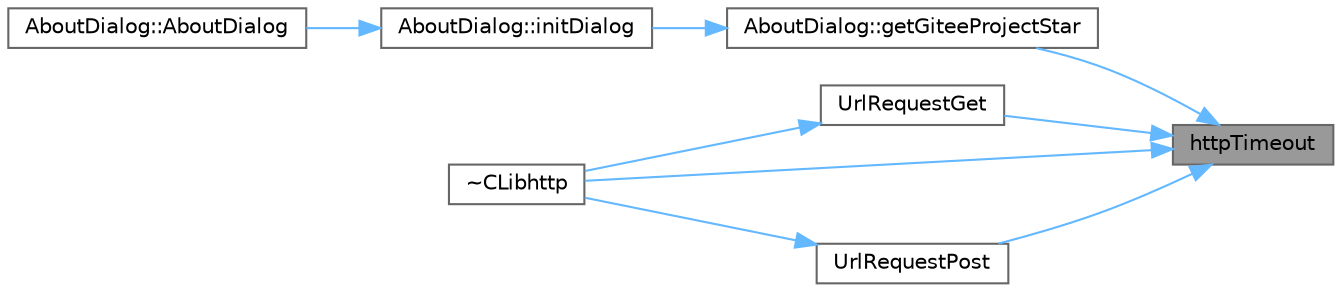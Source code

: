 digraph "httpTimeout"
{
 // LATEX_PDF_SIZE
  bgcolor="transparent";
  edge [fontname=Helvetica,fontsize=10,labelfontname=Helvetica,labelfontsize=10];
  node [fontname=Helvetica,fontsize=10,shape=box,height=0.2,width=0.4];
  rankdir="RL";
  Node1 [id="Node000001",label="httpTimeout",height=0.2,width=0.4,color="gray40", fillcolor="grey60", style="filled", fontcolor="black",tooltip=" "];
  Node1 -> Node2 [id="edge1_Node000001_Node000002",dir="back",color="steelblue1",style="solid",tooltip=" "];
  Node2 [id="Node000002",label="AboutDialog::getGiteeProjectStar",height=0.2,width=0.4,color="grey40", fillcolor="white", style="filled",URL="$class_about_dialog.html#a95170a0a271a7e8133ff94cad8a73e45",tooltip="获取 Gitee 项目的 Star 数量"];
  Node2 -> Node3 [id="edge2_Node000002_Node000003",dir="back",color="steelblue1",style="solid",tooltip=" "];
  Node3 [id="Node000003",label="AboutDialog::initDialog",height=0.2,width=0.4,color="grey40", fillcolor="white", style="filled",URL="$class_about_dialog.html#a589417f264bff3ae9919ac50f8f360a3",tooltip="初始化对话框布局"];
  Node3 -> Node4 [id="edge3_Node000003_Node000004",dir="back",color="steelblue1",style="solid",tooltip=" "];
  Node4 [id="Node000004",label="AboutDialog::AboutDialog",height=0.2,width=0.4,color="grey40", fillcolor="white", style="filled",URL="$class_about_dialog.html#a1a9553ce8ca226111b5822aa27d3a772",tooltip="构造函数，初始化关于对话框"];
  Node1 -> Node5 [id="edge4_Node000001_Node000005",dir="back",color="steelblue1",style="solid",tooltip=" "];
  Node5 [id="Node000005",label="UrlRequestGet",height=0.2,width=0.4,color="grey40", fillcolor="white", style="filled",URL="$class_c_libhttp.html#a52d72d391d2b33228bf6eae5dc30fef7",tooltip="向一个http发送一个get请求"];
  Node5 -> Node6 [id="edge5_Node000005_Node000006",dir="back",color="steelblue1",style="solid",tooltip=" "];
  Node6 [id="Node000006",label="~CLibhttp",height=0.2,width=0.4,color="grey40", fillcolor="white", style="filled",URL="$class_c_libhttp.html#a72034a41ce9f3400cff1d1a26c8f6e1b",tooltip=" "];
  Node1 -> Node7 [id="edge6_Node000001_Node000007",dir="back",color="steelblue1",style="solid",tooltip=" "];
  Node7 [id="Node000007",label="UrlRequestPost",height=0.2,width=0.4,color="grey40", fillcolor="white", style="filled",URL="$class_c_libhttp.html#a362fb258b5a1ab3db48230467ca3be5a",tooltip="向一个http发送一个post请求"];
  Node7 -> Node6 [id="edge7_Node000007_Node000006",dir="back",color="steelblue1",style="solid",tooltip=" "];
  Node1 -> Node6 [id="edge8_Node000001_Node000006",dir="back",color="steelblue1",style="solid",tooltip=" "];
}
